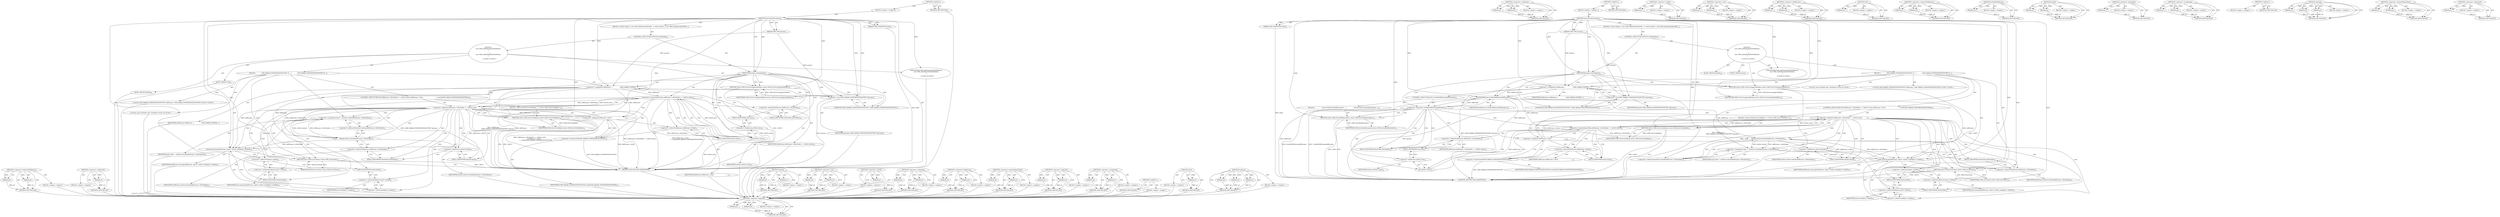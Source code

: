 digraph "&lt;operator&gt;.addressOf" {
vulnerable_116 [label=<(METHOD,&lt;operator&gt;.indirectFieldAccess)>];
vulnerable_117 [label=<(PARAM,p1)>];
vulnerable_118 [label=<(PARAM,p2)>];
vulnerable_119 [label=<(BLOCK,&lt;empty&gt;,&lt;empty&gt;)>];
vulnerable_120 [label=<(METHOD_RETURN,ANY)>];
vulnerable_139 [label=<(METHOD,&lt;operator&gt;.addressOf)>];
vulnerable_140 [label=<(PARAM,p1)>];
vulnerable_141 [label=<(BLOCK,&lt;empty&gt;,&lt;empty&gt;)>];
vulnerable_142 [label=<(METHOD_RETURN,ANY)>];
vulnerable_6 [label=<(METHOD,&lt;global&gt;)<SUB>1</SUB>>];
vulnerable_7 [label=<(BLOCK,&lt;empty&gt;,&lt;empty&gt;)<SUB>1</SUB>>];
vulnerable_8 [label=<(METHOD,internalGetParameter)<SUB>1</SUB>>];
vulnerable_9 [label=<(PARAM,OMX_INDEXTYPE index)<SUB>2</SUB>>];
vulnerable_10 [label=<(PARAM,OMX_PTR params)<SUB>2</SUB>>];
vulnerable_11 [label=<(BLOCK,{
 switch (index) {
 case OMX_IndexParamPortDef...,{
 switch (index) {
 case OMX_IndexParamPortDef...)<SUB>2</SUB>>];
vulnerable_12 [label=<(CONTROL_STRUCTURE,SWITCH,switch(index))<SUB>3</SUB>>];
vulnerable_13 [label=<(IDENTIFIER,index,switch(index))<SUB>3</SUB>>];
vulnerable_14 [label="<(BLOCK,{
 case OMX_IndexParamPortDefinition:
 {

     ...,{
 case OMX_IndexParamPortDefinition:
 {

     ...)<SUB>3</SUB>>"];
vulnerable_15 [label=<(JUMP_TARGET,case)<SUB>4</SUB>>];
vulnerable_16 [label="<(IDENTIFIER,OMX_IndexParamPortDefinition,{
 case OMX_IndexParamPortDefinition:
 {

     ...)<SUB>4</SUB>>"];
vulnerable_17 [label=<(BLOCK,{

             OMX_PARAM_PORTDEFINITIONTYPE *d...,{

             OMX_PARAM_PORTDEFINITIONTYPE *d...)<SUB>5</SUB>>];
vulnerable_18 [label="<(LOCAL,OMX_PARAM_PORTDEFINITIONTYPE* defParams: OMX_PARAM_PORTDEFINITIONTYPE*)<SUB>7</SUB>>"];
vulnerable_19 [label=<(&lt;operator&gt;.assignment,*defParams =
                 (OMX_PARAM_PORTDE...)<SUB>7</SUB>>];
vulnerable_20 [label=<(IDENTIFIER,defParams,*defParams =
                 (OMX_PARAM_PORTDE...)<SUB>7</SUB>>];
vulnerable_21 [label=<(&lt;operator&gt;.cast,(OMX_PARAM_PORTDEFINITIONTYPE *)params)<SUB>8</SUB>>];
vulnerable_22 [label=<(UNKNOWN,OMX_PARAM_PORTDEFINITIONTYPE *,OMX_PARAM_PORTDEFINITIONTYPE *)<SUB>8</SUB>>];
vulnerable_23 [label=<(IDENTIFIER,params,(OMX_PARAM_PORTDEFINITIONTYPE *)params)<SUB>8</SUB>>];
vulnerable_24 [label=<(CONTROL_STRUCTURE,IF,if (defParams-&gt;nPortIndex &gt;= mPorts.size()
| defParams-&gt;nSize
                             != sizeof(OMX_PARAM_PORTDEFINITIONTYPE)))<SUB>10</SUB>>];
vulnerable_25 [label=<(&lt;operator&gt;.logicalOr,defParams-&gt;nPortIndex &gt;= mPorts.size()
        ...)<SUB>10</SUB>>];
vulnerable_26 [label=<(&lt;operator&gt;.greaterEqualsThan,defParams-&gt;nPortIndex &gt;= mPorts.size())<SUB>10</SUB>>];
vulnerable_27 [label=<(&lt;operator&gt;.indirectFieldAccess,defParams-&gt;nPortIndex)<SUB>10</SUB>>];
vulnerable_28 [label=<(IDENTIFIER,defParams,defParams-&gt;nPortIndex &gt;= mPorts.size())<SUB>10</SUB>>];
vulnerable_29 [label=<(FIELD_IDENTIFIER,nPortIndex,nPortIndex)<SUB>10</SUB>>];
vulnerable_30 [label=<(size,mPorts.size())<SUB>10</SUB>>];
vulnerable_31 [label=<(&lt;operator&gt;.fieldAccess,mPorts.size)<SUB>10</SUB>>];
vulnerable_32 [label=<(IDENTIFIER,mPorts,mPorts.size())<SUB>10</SUB>>];
vulnerable_33 [label=<(FIELD_IDENTIFIER,size,size)<SUB>10</SUB>>];
vulnerable_34 [label=<(&lt;operator&gt;.notEquals,defParams-&gt;nSize
                             !...)<SUB>11</SUB>>];
vulnerable_35 [label=<(&lt;operator&gt;.indirectFieldAccess,defParams-&gt;nSize)<SUB>11</SUB>>];
vulnerable_36 [label=<(IDENTIFIER,defParams,defParams-&gt;nSize
                             !...)<SUB>11</SUB>>];
vulnerable_37 [label=<(FIELD_IDENTIFIER,nSize,nSize)<SUB>11</SUB>>];
vulnerable_38 [label=<(&lt;operator&gt;.sizeOf,sizeof(OMX_PARAM_PORTDEFINITIONTYPE))<SUB>12</SUB>>];
vulnerable_39 [label=<(IDENTIFIER,OMX_PARAM_PORTDEFINITIONTYPE,sizeof(OMX_PARAM_PORTDEFINITIONTYPE))<SUB>12</SUB>>];
vulnerable_40 [label=<(BLOCK,{
 return OMX_ErrorUndefined;
 },{
 return OMX_ErrorUndefined;
 })<SUB>12</SUB>>];
vulnerable_41 [label=<(RETURN,return OMX_ErrorUndefined;,return OMX_ErrorUndefined;)<SUB>13</SUB>>];
vulnerable_42 [label=<(IDENTIFIER,OMX_ErrorUndefined,return OMX_ErrorUndefined;)<SUB>13</SUB>>];
vulnerable_43 [label="<(LOCAL,const PortInfo* port: PortInfo*)<SUB>16</SUB>>"];
vulnerable_44 [label=<(&lt;operator&gt;.assignment,*port =
 &amp;mPorts.itemAt(defParams-&gt;nPortIndex))<SUB>16</SUB>>];
vulnerable_45 [label=<(IDENTIFIER,port,*port =
 &amp;mPorts.itemAt(defParams-&gt;nPortIndex))<SUB>16</SUB>>];
vulnerable_46 [label=<(&lt;operator&gt;.addressOf,&amp;mPorts.itemAt(defParams-&gt;nPortIndex))<SUB>17</SUB>>];
vulnerable_47 [label=<(itemAt,mPorts.itemAt(defParams-&gt;nPortIndex))<SUB>17</SUB>>];
vulnerable_48 [label=<(&lt;operator&gt;.fieldAccess,mPorts.itemAt)<SUB>17</SUB>>];
vulnerable_49 [label=<(IDENTIFIER,mPorts,mPorts.itemAt(defParams-&gt;nPortIndex))<SUB>17</SUB>>];
vulnerable_50 [label=<(FIELD_IDENTIFIER,itemAt,itemAt)<SUB>17</SUB>>];
vulnerable_51 [label=<(&lt;operator&gt;.indirectFieldAccess,defParams-&gt;nPortIndex)<SUB>17</SUB>>];
vulnerable_52 [label=<(IDENTIFIER,defParams,mPorts.itemAt(defParams-&gt;nPortIndex))<SUB>17</SUB>>];
vulnerable_53 [label=<(FIELD_IDENTIFIER,nPortIndex,nPortIndex)<SUB>17</SUB>>];
vulnerable_54 [label=<(memcpy,memcpy(defParams, &amp;port-&gt;mDef, sizeof(port-&gt;mDef)))<SUB>19</SUB>>];
vulnerable_55 [label=<(IDENTIFIER,defParams,memcpy(defParams, &amp;port-&gt;mDef, sizeof(port-&gt;mDef)))<SUB>19</SUB>>];
vulnerable_56 [label=<(&lt;operator&gt;.addressOf,&amp;port-&gt;mDef)<SUB>19</SUB>>];
vulnerable_57 [label=<(&lt;operator&gt;.indirectFieldAccess,port-&gt;mDef)<SUB>19</SUB>>];
vulnerable_58 [label=<(IDENTIFIER,port,memcpy(defParams, &amp;port-&gt;mDef, sizeof(port-&gt;mDef)))<SUB>19</SUB>>];
vulnerable_59 [label=<(FIELD_IDENTIFIER,mDef,mDef)<SUB>19</SUB>>];
vulnerable_60 [label=<(&lt;operator&gt;.sizeOf,sizeof(port-&gt;mDef))<SUB>19</SUB>>];
vulnerable_61 [label=<(&lt;operator&gt;.indirectFieldAccess,port-&gt;mDef)<SUB>19</SUB>>];
vulnerable_62 [label=<(IDENTIFIER,port,sizeof(port-&gt;mDef))<SUB>19</SUB>>];
vulnerable_63 [label=<(FIELD_IDENTIFIER,mDef,mDef)<SUB>19</SUB>>];
vulnerable_64 [label=<(RETURN,return OMX_ErrorNone;,return OMX_ErrorNone;)<SUB>21</SUB>>];
vulnerable_65 [label=<(IDENTIFIER,OMX_ErrorNone,return OMX_ErrorNone;)<SUB>21</SUB>>];
vulnerable_66 [label=<(JUMP_TARGET,default)<SUB>24</SUB>>];
vulnerable_67 [label=<(RETURN,return OMX_ErrorUnsupportedIndex;,return OMX_ErrorUnsupportedIndex;)<SUB>25</SUB>>];
vulnerable_68 [label=<(IDENTIFIER,OMX_ErrorUnsupportedIndex,return OMX_ErrorUnsupportedIndex;)<SUB>25</SUB>>];
vulnerable_69 [label=<(METHOD_RETURN,OMX_ERRORTYPE)<SUB>1</SUB>>];
vulnerable_71 [label=<(METHOD_RETURN,ANY)<SUB>1</SUB>>];
vulnerable_143 [label=<(METHOD,itemAt)>];
vulnerable_144 [label=<(PARAM,p1)>];
vulnerable_145 [label=<(PARAM,p2)>];
vulnerable_146 [label=<(BLOCK,&lt;empty&gt;,&lt;empty&gt;)>];
vulnerable_147 [label=<(METHOD_RETURN,ANY)>];
vulnerable_101 [label=<(METHOD,&lt;operator&gt;.cast)>];
vulnerable_102 [label=<(PARAM,p1)>];
vulnerable_103 [label=<(PARAM,p2)>];
vulnerable_104 [label=<(BLOCK,&lt;empty&gt;,&lt;empty&gt;)>];
vulnerable_105 [label=<(METHOD_RETURN,ANY)>];
vulnerable_135 [label=<(METHOD,&lt;operator&gt;.sizeOf)>];
vulnerable_136 [label=<(PARAM,p1)>];
vulnerable_137 [label=<(BLOCK,&lt;empty&gt;,&lt;empty&gt;)>];
vulnerable_138 [label=<(METHOD_RETURN,ANY)>];
vulnerable_130 [label=<(METHOD,&lt;operator&gt;.notEquals)>];
vulnerable_131 [label=<(PARAM,p1)>];
vulnerable_132 [label=<(PARAM,p2)>];
vulnerable_133 [label=<(BLOCK,&lt;empty&gt;,&lt;empty&gt;)>];
vulnerable_134 [label=<(METHOD_RETURN,ANY)>];
vulnerable_125 [label=<(METHOD,&lt;operator&gt;.fieldAccess)>];
vulnerable_126 [label=<(PARAM,p1)>];
vulnerable_127 [label=<(PARAM,p2)>];
vulnerable_128 [label=<(BLOCK,&lt;empty&gt;,&lt;empty&gt;)>];
vulnerable_129 [label=<(METHOD_RETURN,ANY)>];
vulnerable_111 [label=<(METHOD,&lt;operator&gt;.greaterEqualsThan)>];
vulnerable_112 [label=<(PARAM,p1)>];
vulnerable_113 [label=<(PARAM,p2)>];
vulnerable_114 [label=<(BLOCK,&lt;empty&gt;,&lt;empty&gt;)>];
vulnerable_115 [label=<(METHOD_RETURN,ANY)>];
vulnerable_106 [label=<(METHOD,&lt;operator&gt;.logicalOr)>];
vulnerable_107 [label=<(PARAM,p1)>];
vulnerable_108 [label=<(PARAM,p2)>];
vulnerable_109 [label=<(BLOCK,&lt;empty&gt;,&lt;empty&gt;)>];
vulnerable_110 [label=<(METHOD_RETURN,ANY)>];
vulnerable_96 [label=<(METHOD,&lt;operator&gt;.assignment)>];
vulnerable_97 [label=<(PARAM,p1)>];
vulnerable_98 [label=<(PARAM,p2)>];
vulnerable_99 [label=<(BLOCK,&lt;empty&gt;,&lt;empty&gt;)>];
vulnerable_100 [label=<(METHOD_RETURN,ANY)>];
vulnerable_90 [label=<(METHOD,&lt;global&gt;)<SUB>1</SUB>>];
vulnerable_91 [label=<(BLOCK,&lt;empty&gt;,&lt;empty&gt;)>];
vulnerable_92 [label=<(METHOD_RETURN,ANY)>];
vulnerable_121 [label=<(METHOD,size)>];
vulnerable_122 [label=<(PARAM,p1)>];
vulnerable_123 [label=<(BLOCK,&lt;empty&gt;,&lt;empty&gt;)>];
vulnerable_124 [label=<(METHOD_RETURN,ANY)>];
vulnerable_148 [label=<(METHOD,memcpy)>];
vulnerable_149 [label=<(PARAM,p1)>];
vulnerable_150 [label=<(PARAM,p2)>];
vulnerable_151 [label=<(PARAM,p3)>];
vulnerable_152 [label=<(BLOCK,&lt;empty&gt;,&lt;empty&gt;)>];
vulnerable_153 [label=<(METHOD_RETURN,ANY)>];
fixed_121 [label=<(METHOD,&lt;operator&gt;.logicalOr)>];
fixed_122 [label=<(PARAM,p1)>];
fixed_123 [label=<(PARAM,p2)>];
fixed_124 [label=<(BLOCK,&lt;empty&gt;,&lt;empty&gt;)>];
fixed_125 [label=<(METHOD_RETURN,ANY)>];
fixed_145 [label=<(METHOD,&lt;operator&gt;.notEquals)>];
fixed_146 [label=<(PARAM,p1)>];
fixed_147 [label=<(PARAM,p2)>];
fixed_148 [label=<(BLOCK,&lt;empty&gt;,&lt;empty&gt;)>];
fixed_149 [label=<(METHOD_RETURN,ANY)>];
fixed_6 [label=<(METHOD,&lt;global&gt;)<SUB>1</SUB>>];
fixed_7 [label=<(BLOCK,&lt;empty&gt;,&lt;empty&gt;)<SUB>1</SUB>>];
fixed_8 [label=<(METHOD,internalGetParameter)<SUB>1</SUB>>];
fixed_9 [label=<(PARAM,OMX_INDEXTYPE index)<SUB>2</SUB>>];
fixed_10 [label=<(PARAM,OMX_PTR params)<SUB>2</SUB>>];
fixed_11 [label=<(BLOCK,{
 switch (index) {
 case OMX_IndexParamPortDef...,{
 switch (index) {
 case OMX_IndexParamPortDef...)<SUB>2</SUB>>];
fixed_12 [label=<(CONTROL_STRUCTURE,SWITCH,switch(index))<SUB>3</SUB>>];
fixed_13 [label=<(IDENTIFIER,index,switch(index))<SUB>3</SUB>>];
fixed_14 [label="<(BLOCK,{
 case OMX_IndexParamPortDefinition:
 {

     ...,{
 case OMX_IndexParamPortDefinition:
 {

     ...)<SUB>3</SUB>>"];
fixed_15 [label=<(JUMP_TARGET,case)<SUB>4</SUB>>];
fixed_16 [label="<(IDENTIFIER,OMX_IndexParamPortDefinition,{
 case OMX_IndexParamPortDefinition:
 {

     ...)<SUB>4</SUB>>"];
fixed_17 [label=<(BLOCK,{

             OMX_PARAM_PORTDEFINITIONTYPE *d...,{

             OMX_PARAM_PORTDEFINITIONTYPE *d...)<SUB>5</SUB>>];
fixed_18 [label="<(LOCAL,OMX_PARAM_PORTDEFINITIONTYPE* defParams: OMX_PARAM_PORTDEFINITIONTYPE*)<SUB>7</SUB>>"];
fixed_19 [label=<(&lt;operator&gt;.assignment,*defParams =
                 (OMX_PARAM_PORTDE...)<SUB>7</SUB>>];
fixed_20 [label=<(IDENTIFIER,defParams,*defParams =
                 (OMX_PARAM_PORTDE...)<SUB>7</SUB>>];
fixed_21 [label=<(&lt;operator&gt;.cast,(OMX_PARAM_PORTDEFINITIONTYPE *)params)<SUB>8</SUB>>];
fixed_22 [label=<(UNKNOWN,OMX_PARAM_PORTDEFINITIONTYPE *,OMX_PARAM_PORTDEFINITIONTYPE *)<SUB>8</SUB>>];
fixed_23 [label=<(IDENTIFIER,params,(OMX_PARAM_PORTDEFINITIONTYPE *)params)<SUB>8</SUB>>];
fixed_24 [label=<(CONTROL_STRUCTURE,IF,if (!isValidOMXParam(defParams)))<SUB>10</SUB>>];
fixed_25 [label=<(&lt;operator&gt;.logicalNot,!isValidOMXParam(defParams))<SUB>10</SUB>>];
fixed_26 [label=<(isValidOMXParam,isValidOMXParam(defParams))<SUB>10</SUB>>];
fixed_27 [label=<(IDENTIFIER,defParams,isValidOMXParam(defParams))<SUB>10</SUB>>];
fixed_28 [label=<(BLOCK,{
                return OMX_ErrorBadParameter;...,{
                return OMX_ErrorBadParameter;...)<SUB>10</SUB>>];
fixed_29 [label=<(RETURN,return OMX_ErrorBadParameter;,return OMX_ErrorBadParameter;)<SUB>11</SUB>>];
fixed_30 [label=<(IDENTIFIER,OMX_ErrorBadParameter,return OMX_ErrorBadParameter;)<SUB>11</SUB>>];
fixed_31 [label=<(CONTROL_STRUCTURE,IF,if (defParams-&gt;nPortIndex &gt;= mPorts.size()
| defParams-&gt;nSize
                             != sizeof(OMX_PARAM_PORTDEFINITIONTYPE)))<SUB>14</SUB>>];
fixed_32 [label=<(&lt;operator&gt;.logicalOr,defParams-&gt;nPortIndex &gt;= mPorts.size()
        ...)<SUB>14</SUB>>];
fixed_33 [label=<(&lt;operator&gt;.greaterEqualsThan,defParams-&gt;nPortIndex &gt;= mPorts.size())<SUB>14</SUB>>];
fixed_34 [label=<(&lt;operator&gt;.indirectFieldAccess,defParams-&gt;nPortIndex)<SUB>14</SUB>>];
fixed_35 [label=<(IDENTIFIER,defParams,defParams-&gt;nPortIndex &gt;= mPorts.size())<SUB>14</SUB>>];
fixed_36 [label=<(FIELD_IDENTIFIER,nPortIndex,nPortIndex)<SUB>14</SUB>>];
fixed_37 [label=<(size,mPorts.size())<SUB>14</SUB>>];
fixed_38 [label=<(&lt;operator&gt;.fieldAccess,mPorts.size)<SUB>14</SUB>>];
fixed_39 [label=<(IDENTIFIER,mPorts,mPorts.size())<SUB>14</SUB>>];
fixed_40 [label=<(FIELD_IDENTIFIER,size,size)<SUB>14</SUB>>];
fixed_41 [label=<(&lt;operator&gt;.notEquals,defParams-&gt;nSize
                             !...)<SUB>15</SUB>>];
fixed_42 [label=<(&lt;operator&gt;.indirectFieldAccess,defParams-&gt;nSize)<SUB>15</SUB>>];
fixed_43 [label=<(IDENTIFIER,defParams,defParams-&gt;nSize
                             !...)<SUB>15</SUB>>];
fixed_44 [label=<(FIELD_IDENTIFIER,nSize,nSize)<SUB>15</SUB>>];
fixed_45 [label=<(&lt;operator&gt;.sizeOf,sizeof(OMX_PARAM_PORTDEFINITIONTYPE))<SUB>16</SUB>>];
fixed_46 [label=<(IDENTIFIER,OMX_PARAM_PORTDEFINITIONTYPE,sizeof(OMX_PARAM_PORTDEFINITIONTYPE))<SUB>16</SUB>>];
fixed_47 [label=<(BLOCK,{
 return OMX_ErrorUndefined;
 },{
 return OMX_ErrorUndefined;
 })<SUB>16</SUB>>];
fixed_48 [label=<(RETURN,return OMX_ErrorUndefined;,return OMX_ErrorUndefined;)<SUB>17</SUB>>];
fixed_49 [label=<(IDENTIFIER,OMX_ErrorUndefined,return OMX_ErrorUndefined;)<SUB>17</SUB>>];
fixed_50 [label="<(LOCAL,const PortInfo* port: PortInfo*)<SUB>20</SUB>>"];
fixed_51 [label=<(&lt;operator&gt;.assignment,*port =
 &amp;mPorts.itemAt(defParams-&gt;nPortIndex))<SUB>20</SUB>>];
fixed_52 [label=<(IDENTIFIER,port,*port =
 &amp;mPorts.itemAt(defParams-&gt;nPortIndex))<SUB>20</SUB>>];
fixed_53 [label=<(&lt;operator&gt;.addressOf,&amp;mPorts.itemAt(defParams-&gt;nPortIndex))<SUB>21</SUB>>];
fixed_54 [label=<(itemAt,mPorts.itemAt(defParams-&gt;nPortIndex))<SUB>21</SUB>>];
fixed_55 [label=<(&lt;operator&gt;.fieldAccess,mPorts.itemAt)<SUB>21</SUB>>];
fixed_56 [label=<(IDENTIFIER,mPorts,mPorts.itemAt(defParams-&gt;nPortIndex))<SUB>21</SUB>>];
fixed_57 [label=<(FIELD_IDENTIFIER,itemAt,itemAt)<SUB>21</SUB>>];
fixed_58 [label=<(&lt;operator&gt;.indirectFieldAccess,defParams-&gt;nPortIndex)<SUB>21</SUB>>];
fixed_59 [label=<(IDENTIFIER,defParams,mPorts.itemAt(defParams-&gt;nPortIndex))<SUB>21</SUB>>];
fixed_60 [label=<(FIELD_IDENTIFIER,nPortIndex,nPortIndex)<SUB>21</SUB>>];
fixed_61 [label=<(memcpy,memcpy(defParams, &amp;port-&gt;mDef, sizeof(port-&gt;mDef)))<SUB>23</SUB>>];
fixed_62 [label=<(IDENTIFIER,defParams,memcpy(defParams, &amp;port-&gt;mDef, sizeof(port-&gt;mDef)))<SUB>23</SUB>>];
fixed_63 [label=<(&lt;operator&gt;.addressOf,&amp;port-&gt;mDef)<SUB>23</SUB>>];
fixed_64 [label=<(&lt;operator&gt;.indirectFieldAccess,port-&gt;mDef)<SUB>23</SUB>>];
fixed_65 [label=<(IDENTIFIER,port,memcpy(defParams, &amp;port-&gt;mDef, sizeof(port-&gt;mDef)))<SUB>23</SUB>>];
fixed_66 [label=<(FIELD_IDENTIFIER,mDef,mDef)<SUB>23</SUB>>];
fixed_67 [label=<(&lt;operator&gt;.sizeOf,sizeof(port-&gt;mDef))<SUB>23</SUB>>];
fixed_68 [label=<(&lt;operator&gt;.indirectFieldAccess,port-&gt;mDef)<SUB>23</SUB>>];
fixed_69 [label=<(IDENTIFIER,port,sizeof(port-&gt;mDef))<SUB>23</SUB>>];
fixed_70 [label=<(FIELD_IDENTIFIER,mDef,mDef)<SUB>23</SUB>>];
fixed_71 [label=<(RETURN,return OMX_ErrorNone;,return OMX_ErrorNone;)<SUB>25</SUB>>];
fixed_72 [label=<(IDENTIFIER,OMX_ErrorNone,return OMX_ErrorNone;)<SUB>25</SUB>>];
fixed_73 [label=<(JUMP_TARGET,default)<SUB>28</SUB>>];
fixed_74 [label=<(RETURN,return OMX_ErrorUnsupportedIndex;,return OMX_ErrorUnsupportedIndex;)<SUB>29</SUB>>];
fixed_75 [label=<(IDENTIFIER,OMX_ErrorUnsupportedIndex,return OMX_ErrorUnsupportedIndex;)<SUB>29</SUB>>];
fixed_76 [label=<(METHOD_RETURN,OMX_ERRORTYPE)<SUB>1</SUB>>];
fixed_78 [label=<(METHOD_RETURN,ANY)<SUB>1</SUB>>];
fixed_150 [label=<(METHOD,&lt;operator&gt;.sizeOf)>];
fixed_151 [label=<(PARAM,p1)>];
fixed_152 [label=<(BLOCK,&lt;empty&gt;,&lt;empty&gt;)>];
fixed_153 [label=<(METHOD_RETURN,ANY)>];
fixed_108 [label=<(METHOD,&lt;operator&gt;.cast)>];
fixed_109 [label=<(PARAM,p1)>];
fixed_110 [label=<(PARAM,p2)>];
fixed_111 [label=<(BLOCK,&lt;empty&gt;,&lt;empty&gt;)>];
fixed_112 [label=<(METHOD_RETURN,ANY)>];
fixed_140 [label=<(METHOD,&lt;operator&gt;.fieldAccess)>];
fixed_141 [label=<(PARAM,p1)>];
fixed_142 [label=<(PARAM,p2)>];
fixed_143 [label=<(BLOCK,&lt;empty&gt;,&lt;empty&gt;)>];
fixed_144 [label=<(METHOD_RETURN,ANY)>];
fixed_136 [label=<(METHOD,size)>];
fixed_137 [label=<(PARAM,p1)>];
fixed_138 [label=<(BLOCK,&lt;empty&gt;,&lt;empty&gt;)>];
fixed_139 [label=<(METHOD_RETURN,ANY)>];
fixed_131 [label=<(METHOD,&lt;operator&gt;.indirectFieldAccess)>];
fixed_132 [label=<(PARAM,p1)>];
fixed_133 [label=<(PARAM,p2)>];
fixed_134 [label=<(BLOCK,&lt;empty&gt;,&lt;empty&gt;)>];
fixed_135 [label=<(METHOD_RETURN,ANY)>];
fixed_117 [label=<(METHOD,isValidOMXParam)>];
fixed_118 [label=<(PARAM,p1)>];
fixed_119 [label=<(BLOCK,&lt;empty&gt;,&lt;empty&gt;)>];
fixed_120 [label=<(METHOD_RETURN,ANY)>];
fixed_158 [label=<(METHOD,itemAt)>];
fixed_159 [label=<(PARAM,p1)>];
fixed_160 [label=<(PARAM,p2)>];
fixed_161 [label=<(BLOCK,&lt;empty&gt;,&lt;empty&gt;)>];
fixed_162 [label=<(METHOD_RETURN,ANY)>];
fixed_113 [label=<(METHOD,&lt;operator&gt;.logicalNot)>];
fixed_114 [label=<(PARAM,p1)>];
fixed_115 [label=<(BLOCK,&lt;empty&gt;,&lt;empty&gt;)>];
fixed_116 [label=<(METHOD_RETURN,ANY)>];
fixed_103 [label=<(METHOD,&lt;operator&gt;.assignment)>];
fixed_104 [label=<(PARAM,p1)>];
fixed_105 [label=<(PARAM,p2)>];
fixed_106 [label=<(BLOCK,&lt;empty&gt;,&lt;empty&gt;)>];
fixed_107 [label=<(METHOD_RETURN,ANY)>];
fixed_97 [label=<(METHOD,&lt;global&gt;)<SUB>1</SUB>>];
fixed_98 [label=<(BLOCK,&lt;empty&gt;,&lt;empty&gt;)>];
fixed_99 [label=<(METHOD_RETURN,ANY)>];
fixed_163 [label=<(METHOD,memcpy)>];
fixed_164 [label=<(PARAM,p1)>];
fixed_165 [label=<(PARAM,p2)>];
fixed_166 [label=<(PARAM,p3)>];
fixed_167 [label=<(BLOCK,&lt;empty&gt;,&lt;empty&gt;)>];
fixed_168 [label=<(METHOD_RETURN,ANY)>];
fixed_126 [label=<(METHOD,&lt;operator&gt;.greaterEqualsThan)>];
fixed_127 [label=<(PARAM,p1)>];
fixed_128 [label=<(PARAM,p2)>];
fixed_129 [label=<(BLOCK,&lt;empty&gt;,&lt;empty&gt;)>];
fixed_130 [label=<(METHOD_RETURN,ANY)>];
fixed_154 [label=<(METHOD,&lt;operator&gt;.addressOf)>];
fixed_155 [label=<(PARAM,p1)>];
fixed_156 [label=<(BLOCK,&lt;empty&gt;,&lt;empty&gt;)>];
fixed_157 [label=<(METHOD_RETURN,ANY)>];
vulnerable_116 -> vulnerable_117  [key=0, label="AST: "];
vulnerable_116 -> vulnerable_117  [key=1, label="DDG: "];
vulnerable_116 -> vulnerable_119  [key=0, label="AST: "];
vulnerable_116 -> vulnerable_118  [key=0, label="AST: "];
vulnerable_116 -> vulnerable_118  [key=1, label="DDG: "];
vulnerable_116 -> vulnerable_120  [key=0, label="AST: "];
vulnerable_116 -> vulnerable_120  [key=1, label="CFG: "];
vulnerable_117 -> vulnerable_120  [key=0, label="DDG: p1"];
vulnerable_118 -> vulnerable_120  [key=0, label="DDG: p2"];
vulnerable_119 -> fixed_121  [key=0];
vulnerable_120 -> fixed_121  [key=0];
vulnerable_139 -> vulnerable_140  [key=0, label="AST: "];
vulnerable_139 -> vulnerable_140  [key=1, label="DDG: "];
vulnerable_139 -> vulnerable_141  [key=0, label="AST: "];
vulnerable_139 -> vulnerable_142  [key=0, label="AST: "];
vulnerable_139 -> vulnerable_142  [key=1, label="CFG: "];
vulnerable_140 -> vulnerable_142  [key=0, label="DDG: p1"];
vulnerable_141 -> fixed_121  [key=0];
vulnerable_142 -> fixed_121  [key=0];
vulnerable_6 -> vulnerable_7  [key=0, label="AST: "];
vulnerable_6 -> vulnerable_71  [key=0, label="AST: "];
vulnerable_6 -> vulnerable_71  [key=1, label="CFG: "];
vulnerable_7 -> vulnerable_8  [key=0, label="AST: "];
vulnerable_8 -> vulnerable_9  [key=0, label="AST: "];
vulnerable_8 -> vulnerable_9  [key=1, label="DDG: "];
vulnerable_8 -> vulnerable_10  [key=0, label="AST: "];
vulnerable_8 -> vulnerable_10  [key=1, label="DDG: "];
vulnerable_8 -> vulnerable_11  [key=0, label="AST: "];
vulnerable_8 -> vulnerable_69  [key=0, label="AST: "];
vulnerable_8 -> vulnerable_13  [key=0, label="CFG: "];
vulnerable_8 -> vulnerable_13  [key=1, label="DDG: "];
vulnerable_8 -> vulnerable_16  [key=0, label="DDG: "];
vulnerable_8 -> vulnerable_67  [key=0, label="DDG: "];
vulnerable_8 -> vulnerable_19  [key=0, label="DDG: "];
vulnerable_8 -> vulnerable_64  [key=0, label="DDG: "];
vulnerable_8 -> vulnerable_68  [key=0, label="DDG: "];
vulnerable_8 -> vulnerable_54  [key=0, label="DDG: "];
vulnerable_8 -> vulnerable_65  [key=0, label="DDG: "];
vulnerable_8 -> vulnerable_21  [key=0, label="DDG: "];
vulnerable_8 -> vulnerable_41  [key=0, label="DDG: "];
vulnerable_8 -> vulnerable_42  [key=0, label="DDG: "];
vulnerable_9 -> vulnerable_69  [key=0, label="DDG: index"];
vulnerable_10 -> vulnerable_19  [key=0, label="DDG: params"];
vulnerable_10 -> vulnerable_21  [key=0, label="DDG: params"];
vulnerable_11 -> vulnerable_12  [key=0, label="AST: "];
vulnerable_12 -> vulnerable_13  [key=0, label="AST: "];
vulnerable_12 -> vulnerable_14  [key=0, label="AST: "];
vulnerable_13 -> vulnerable_22  [key=0, label="CFG: "];
vulnerable_13 -> vulnerable_22  [key=1, label="CDG: "];
vulnerable_13 -> vulnerable_67  [key=0, label="CFG: "];
vulnerable_13 -> vulnerable_67  [key=1, label="CDG: "];
vulnerable_13 -> vulnerable_30  [key=0, label="CDG: "];
vulnerable_13 -> vulnerable_21  [key=0, label="CDG: "];
vulnerable_13 -> vulnerable_26  [key=0, label="CDG: "];
vulnerable_13 -> vulnerable_19  [key=0, label="CDG: "];
vulnerable_13 -> vulnerable_25  [key=0, label="CDG: "];
vulnerable_13 -> vulnerable_27  [key=0, label="CDG: "];
vulnerable_13 -> vulnerable_29  [key=0, label="CDG: "];
vulnerable_13 -> vulnerable_33  [key=0, label="CDG: "];
vulnerable_13 -> vulnerable_31  [key=0, label="CDG: "];
vulnerable_14 -> vulnerable_15  [key=0, label="AST: "];
vulnerable_14 -> vulnerable_16  [key=0, label="AST: "];
vulnerable_14 -> vulnerable_17  [key=0, label="AST: "];
vulnerable_14 -> vulnerable_66  [key=0, label="AST: "];
vulnerable_14 -> vulnerable_67  [key=0, label="AST: "];
vulnerable_15 -> fixed_121  [key=0];
vulnerable_16 -> fixed_121  [key=0];
vulnerable_17 -> vulnerable_18  [key=0, label="AST: "];
vulnerable_17 -> vulnerable_19  [key=0, label="AST: "];
vulnerable_17 -> vulnerable_24  [key=0, label="AST: "];
vulnerable_17 -> vulnerable_43  [key=0, label="AST: "];
vulnerable_17 -> vulnerable_44  [key=0, label="AST: "];
vulnerable_17 -> vulnerable_54  [key=0, label="AST: "];
vulnerable_17 -> vulnerable_64  [key=0, label="AST: "];
vulnerable_18 -> fixed_121  [key=0];
vulnerable_19 -> vulnerable_20  [key=0, label="AST: "];
vulnerable_19 -> vulnerable_21  [key=0, label="AST: "];
vulnerable_19 -> vulnerable_29  [key=0, label="CFG: "];
vulnerable_19 -> vulnerable_69  [key=0, label="DDG: defParams"];
vulnerable_19 -> vulnerable_69  [key=1, label="DDG: (OMX_PARAM_PORTDEFINITIONTYPE *)params"];
vulnerable_19 -> vulnerable_69  [key=2, label="DDG: *defParams =
                 (OMX_PARAM_PORTDEFINITIONTYPE *)params"];
vulnerable_19 -> vulnerable_54  [key=0, label="DDG: defParams"];
vulnerable_19 -> vulnerable_26  [key=0, label="DDG: defParams"];
vulnerable_19 -> vulnerable_34  [key=0, label="DDG: defParams"];
vulnerable_19 -> vulnerable_47  [key=0, label="DDG: defParams"];
vulnerable_20 -> fixed_121  [key=0];
vulnerable_21 -> vulnerable_22  [key=0, label="AST: "];
vulnerable_21 -> vulnerable_23  [key=0, label="AST: "];
vulnerable_21 -> vulnerable_19  [key=0, label="CFG: "];
vulnerable_21 -> vulnerable_69  [key=0, label="DDG: params"];
vulnerable_22 -> vulnerable_21  [key=0, label="CFG: "];
vulnerable_23 -> fixed_121  [key=0];
vulnerable_24 -> vulnerable_25  [key=0, label="AST: "];
vulnerable_24 -> vulnerable_40  [key=0, label="AST: "];
vulnerable_25 -> vulnerable_26  [key=0, label="AST: "];
vulnerable_25 -> vulnerable_34  [key=0, label="AST: "];
vulnerable_25 -> vulnerable_41  [key=0, label="CFG: "];
vulnerable_25 -> vulnerable_41  [key=1, label="CDG: "];
vulnerable_25 -> vulnerable_50  [key=0, label="CFG: "];
vulnerable_25 -> vulnerable_50  [key=1, label="CDG: "];
vulnerable_25 -> vulnerable_69  [key=0, label="DDG: defParams-&gt;nPortIndex &gt;= mPorts.size()"];
vulnerable_25 -> vulnerable_69  [key=1, label="DDG: defParams-&gt;nSize
                             != sizeof(OMX_PARAM_PORTDEFINITIONTYPE)"];
vulnerable_25 -> vulnerable_69  [key=2, label="DDG: defParams-&gt;nPortIndex &gt;= mPorts.size()
                     || defParams-&gt;nSize
                             != sizeof(OMX_PARAM_PORTDEFINITIONTYPE)"];
vulnerable_25 -> vulnerable_47  [key=0, label="CDG: "];
vulnerable_25 -> vulnerable_48  [key=0, label="CDG: "];
vulnerable_25 -> vulnerable_60  [key=0, label="CDG: "];
vulnerable_25 -> vulnerable_64  [key=0, label="CDG: "];
vulnerable_25 -> vulnerable_51  [key=0, label="CDG: "];
vulnerable_25 -> vulnerable_57  [key=0, label="CDG: "];
vulnerable_25 -> vulnerable_46  [key=0, label="CDG: "];
vulnerable_25 -> vulnerable_56  [key=0, label="CDG: "];
vulnerable_25 -> vulnerable_59  [key=0, label="CDG: "];
vulnerable_25 -> vulnerable_44  [key=0, label="CDG: "];
vulnerable_25 -> vulnerable_54  [key=0, label="CDG: "];
vulnerable_25 -> vulnerable_61  [key=0, label="CDG: "];
vulnerable_25 -> vulnerable_53  [key=0, label="CDG: "];
vulnerable_25 -> vulnerable_63  [key=0, label="CDG: "];
vulnerable_26 -> vulnerable_27  [key=0, label="AST: "];
vulnerable_26 -> vulnerable_30  [key=0, label="AST: "];
vulnerable_26 -> vulnerable_25  [key=0, label="CFG: "];
vulnerable_26 -> vulnerable_25  [key=1, label="DDG: defParams-&gt;nPortIndex"];
vulnerable_26 -> vulnerable_25  [key=2, label="DDG: mPorts.size()"];
vulnerable_26 -> vulnerable_37  [key=0, label="CFG: "];
vulnerable_26 -> vulnerable_37  [key=1, label="CDG: "];
vulnerable_26 -> vulnerable_69  [key=0, label="DDG: defParams-&gt;nPortIndex"];
vulnerable_26 -> vulnerable_69  [key=1, label="DDG: mPorts.size()"];
vulnerable_26 -> vulnerable_47  [key=0, label="DDG: defParams-&gt;nPortIndex"];
vulnerable_26 -> vulnerable_34  [key=0, label="CDG: "];
vulnerable_26 -> vulnerable_38  [key=0, label="CDG: "];
vulnerable_26 -> vulnerable_35  [key=0, label="CDG: "];
vulnerable_27 -> vulnerable_28  [key=0, label="AST: "];
vulnerable_27 -> vulnerable_29  [key=0, label="AST: "];
vulnerable_27 -> vulnerable_33  [key=0, label="CFG: "];
vulnerable_28 -> fixed_121  [key=0];
vulnerable_29 -> vulnerable_27  [key=0, label="CFG: "];
vulnerable_30 -> vulnerable_31  [key=0, label="AST: "];
vulnerable_30 -> vulnerable_26  [key=0, label="CFG: "];
vulnerable_30 -> vulnerable_26  [key=1, label="DDG: mPorts.size"];
vulnerable_30 -> vulnerable_69  [key=0, label="DDG: mPorts.size"];
vulnerable_31 -> vulnerable_32  [key=0, label="AST: "];
vulnerable_31 -> vulnerable_33  [key=0, label="AST: "];
vulnerable_31 -> vulnerable_30  [key=0, label="CFG: "];
vulnerable_32 -> fixed_121  [key=0];
vulnerable_33 -> vulnerable_31  [key=0, label="CFG: "];
vulnerable_34 -> vulnerable_35  [key=0, label="AST: "];
vulnerable_34 -> vulnerable_38  [key=0, label="AST: "];
vulnerable_34 -> vulnerable_25  [key=0, label="CFG: "];
vulnerable_34 -> vulnerable_25  [key=1, label="DDG: defParams-&gt;nSize"];
vulnerable_34 -> vulnerable_69  [key=0, label="DDG: defParams-&gt;nSize"];
vulnerable_34 -> vulnerable_54  [key=0, label="DDG: defParams-&gt;nSize"];
vulnerable_35 -> vulnerable_36  [key=0, label="AST: "];
vulnerable_35 -> vulnerable_37  [key=0, label="AST: "];
vulnerable_35 -> vulnerable_38  [key=0, label="CFG: "];
vulnerable_36 -> fixed_121  [key=0];
vulnerable_37 -> vulnerable_35  [key=0, label="CFG: "];
vulnerable_38 -> vulnerable_39  [key=0, label="AST: "];
vulnerable_38 -> vulnerable_34  [key=0, label="CFG: "];
vulnerable_38 -> vulnerable_69  [key=0, label="DDG: OMX_PARAM_PORTDEFINITIONTYPE"];
vulnerable_39 -> fixed_121  [key=0];
vulnerable_40 -> vulnerable_41  [key=0, label="AST: "];
vulnerable_41 -> vulnerable_42  [key=0, label="AST: "];
vulnerable_41 -> vulnerable_69  [key=0, label="CFG: "];
vulnerable_41 -> vulnerable_69  [key=1, label="DDG: &lt;RET&gt;"];
vulnerable_42 -> vulnerable_41  [key=0, label="DDG: OMX_ErrorUndefined"];
vulnerable_43 -> fixed_121  [key=0];
vulnerable_44 -> vulnerable_45  [key=0, label="AST: "];
vulnerable_44 -> vulnerable_46  [key=0, label="AST: "];
vulnerable_44 -> vulnerable_59  [key=0, label="CFG: "];
vulnerable_44 -> vulnerable_54  [key=0, label="DDG: port"];
vulnerable_45 -> fixed_121  [key=0];
vulnerable_46 -> vulnerable_47  [key=0, label="AST: "];
vulnerable_46 -> vulnerable_44  [key=0, label="CFG: "];
vulnerable_47 -> vulnerable_48  [key=0, label="AST: "];
vulnerable_47 -> vulnerable_51  [key=0, label="AST: "];
vulnerable_47 -> vulnerable_46  [key=0, label="CFG: "];
vulnerable_47 -> vulnerable_44  [key=0, label="DDG: mPorts.itemAt"];
vulnerable_47 -> vulnerable_44  [key=1, label="DDG: defParams-&gt;nPortIndex"];
vulnerable_47 -> vulnerable_54  [key=0, label="DDG: defParams-&gt;nPortIndex"];
vulnerable_48 -> vulnerable_49  [key=0, label="AST: "];
vulnerable_48 -> vulnerable_50  [key=0, label="AST: "];
vulnerable_48 -> vulnerable_53  [key=0, label="CFG: "];
vulnerable_49 -> fixed_121  [key=0];
vulnerable_50 -> vulnerable_48  [key=0, label="CFG: "];
vulnerable_51 -> vulnerable_52  [key=0, label="AST: "];
vulnerable_51 -> vulnerable_53  [key=0, label="AST: "];
vulnerable_51 -> vulnerable_47  [key=0, label="CFG: "];
vulnerable_52 -> fixed_121  [key=0];
vulnerable_53 -> vulnerable_51  [key=0, label="CFG: "];
vulnerable_54 -> vulnerable_55  [key=0, label="AST: "];
vulnerable_54 -> vulnerable_56  [key=0, label="AST: "];
vulnerable_54 -> vulnerable_60  [key=0, label="AST: "];
vulnerable_54 -> vulnerable_64  [key=0, label="CFG: "];
vulnerable_55 -> fixed_121  [key=0];
vulnerable_56 -> vulnerable_57  [key=0, label="AST: "];
vulnerable_56 -> vulnerable_63  [key=0, label="CFG: "];
vulnerable_57 -> vulnerable_58  [key=0, label="AST: "];
vulnerable_57 -> vulnerable_59  [key=0, label="AST: "];
vulnerable_57 -> vulnerable_56  [key=0, label="CFG: "];
vulnerable_58 -> fixed_121  [key=0];
vulnerable_59 -> vulnerable_57  [key=0, label="CFG: "];
vulnerable_60 -> vulnerable_61  [key=0, label="AST: "];
vulnerable_60 -> vulnerable_54  [key=0, label="CFG: "];
vulnerable_61 -> vulnerable_62  [key=0, label="AST: "];
vulnerable_61 -> vulnerable_63  [key=0, label="AST: "];
vulnerable_61 -> vulnerable_60  [key=0, label="CFG: "];
vulnerable_62 -> fixed_121  [key=0];
vulnerable_63 -> vulnerable_61  [key=0, label="CFG: "];
vulnerable_64 -> vulnerable_65  [key=0, label="AST: "];
vulnerable_64 -> vulnerable_69  [key=0, label="CFG: "];
vulnerable_64 -> vulnerable_69  [key=1, label="DDG: &lt;RET&gt;"];
vulnerable_65 -> vulnerable_64  [key=0, label="DDG: OMX_ErrorNone"];
vulnerable_66 -> fixed_121  [key=0];
vulnerable_67 -> vulnerable_68  [key=0, label="AST: "];
vulnerable_67 -> vulnerable_69  [key=0, label="CFG: "];
vulnerable_67 -> vulnerable_69  [key=1, label="DDG: &lt;RET&gt;"];
vulnerable_68 -> vulnerable_67  [key=0, label="DDG: OMX_ErrorUnsupportedIndex"];
vulnerable_69 -> fixed_121  [key=0];
vulnerable_71 -> fixed_121  [key=0];
vulnerable_143 -> vulnerable_144  [key=0, label="AST: "];
vulnerable_143 -> vulnerable_144  [key=1, label="DDG: "];
vulnerable_143 -> vulnerable_146  [key=0, label="AST: "];
vulnerable_143 -> vulnerable_145  [key=0, label="AST: "];
vulnerable_143 -> vulnerable_145  [key=1, label="DDG: "];
vulnerable_143 -> vulnerable_147  [key=0, label="AST: "];
vulnerable_143 -> vulnerable_147  [key=1, label="CFG: "];
vulnerable_144 -> vulnerable_147  [key=0, label="DDG: p1"];
vulnerable_145 -> vulnerable_147  [key=0, label="DDG: p2"];
vulnerable_146 -> fixed_121  [key=0];
vulnerable_147 -> fixed_121  [key=0];
vulnerable_101 -> vulnerable_102  [key=0, label="AST: "];
vulnerable_101 -> vulnerable_102  [key=1, label="DDG: "];
vulnerable_101 -> vulnerable_104  [key=0, label="AST: "];
vulnerable_101 -> vulnerable_103  [key=0, label="AST: "];
vulnerable_101 -> vulnerable_103  [key=1, label="DDG: "];
vulnerable_101 -> vulnerable_105  [key=0, label="AST: "];
vulnerable_101 -> vulnerable_105  [key=1, label="CFG: "];
vulnerable_102 -> vulnerable_105  [key=0, label="DDG: p1"];
vulnerable_103 -> vulnerable_105  [key=0, label="DDG: p2"];
vulnerable_104 -> fixed_121  [key=0];
vulnerable_105 -> fixed_121  [key=0];
vulnerable_135 -> vulnerable_136  [key=0, label="AST: "];
vulnerable_135 -> vulnerable_136  [key=1, label="DDG: "];
vulnerable_135 -> vulnerable_137  [key=0, label="AST: "];
vulnerable_135 -> vulnerable_138  [key=0, label="AST: "];
vulnerable_135 -> vulnerable_138  [key=1, label="CFG: "];
vulnerable_136 -> vulnerable_138  [key=0, label="DDG: p1"];
vulnerable_137 -> fixed_121  [key=0];
vulnerable_138 -> fixed_121  [key=0];
vulnerable_130 -> vulnerable_131  [key=0, label="AST: "];
vulnerable_130 -> vulnerable_131  [key=1, label="DDG: "];
vulnerable_130 -> vulnerable_133  [key=0, label="AST: "];
vulnerable_130 -> vulnerable_132  [key=0, label="AST: "];
vulnerable_130 -> vulnerable_132  [key=1, label="DDG: "];
vulnerable_130 -> vulnerable_134  [key=0, label="AST: "];
vulnerable_130 -> vulnerable_134  [key=1, label="CFG: "];
vulnerable_131 -> vulnerable_134  [key=0, label="DDG: p1"];
vulnerable_132 -> vulnerable_134  [key=0, label="DDG: p2"];
vulnerable_133 -> fixed_121  [key=0];
vulnerable_134 -> fixed_121  [key=0];
vulnerable_125 -> vulnerable_126  [key=0, label="AST: "];
vulnerable_125 -> vulnerable_126  [key=1, label="DDG: "];
vulnerable_125 -> vulnerable_128  [key=0, label="AST: "];
vulnerable_125 -> vulnerable_127  [key=0, label="AST: "];
vulnerable_125 -> vulnerable_127  [key=1, label="DDG: "];
vulnerable_125 -> vulnerable_129  [key=0, label="AST: "];
vulnerable_125 -> vulnerable_129  [key=1, label="CFG: "];
vulnerable_126 -> vulnerable_129  [key=0, label="DDG: p1"];
vulnerable_127 -> vulnerable_129  [key=0, label="DDG: p2"];
vulnerable_128 -> fixed_121  [key=0];
vulnerable_129 -> fixed_121  [key=0];
vulnerable_111 -> vulnerable_112  [key=0, label="AST: "];
vulnerable_111 -> vulnerable_112  [key=1, label="DDG: "];
vulnerable_111 -> vulnerable_114  [key=0, label="AST: "];
vulnerable_111 -> vulnerable_113  [key=0, label="AST: "];
vulnerable_111 -> vulnerable_113  [key=1, label="DDG: "];
vulnerable_111 -> vulnerable_115  [key=0, label="AST: "];
vulnerable_111 -> vulnerable_115  [key=1, label="CFG: "];
vulnerable_112 -> vulnerable_115  [key=0, label="DDG: p1"];
vulnerable_113 -> vulnerable_115  [key=0, label="DDG: p2"];
vulnerable_114 -> fixed_121  [key=0];
vulnerable_115 -> fixed_121  [key=0];
vulnerable_106 -> vulnerable_107  [key=0, label="AST: "];
vulnerable_106 -> vulnerable_107  [key=1, label="DDG: "];
vulnerable_106 -> vulnerable_109  [key=0, label="AST: "];
vulnerable_106 -> vulnerable_108  [key=0, label="AST: "];
vulnerable_106 -> vulnerable_108  [key=1, label="DDG: "];
vulnerable_106 -> vulnerable_110  [key=0, label="AST: "];
vulnerable_106 -> vulnerable_110  [key=1, label="CFG: "];
vulnerable_107 -> vulnerable_110  [key=0, label="DDG: p1"];
vulnerable_108 -> vulnerable_110  [key=0, label="DDG: p2"];
vulnerable_109 -> fixed_121  [key=0];
vulnerable_110 -> fixed_121  [key=0];
vulnerable_96 -> vulnerable_97  [key=0, label="AST: "];
vulnerable_96 -> vulnerable_97  [key=1, label="DDG: "];
vulnerable_96 -> vulnerable_99  [key=0, label="AST: "];
vulnerable_96 -> vulnerable_98  [key=0, label="AST: "];
vulnerable_96 -> vulnerable_98  [key=1, label="DDG: "];
vulnerable_96 -> vulnerable_100  [key=0, label="AST: "];
vulnerable_96 -> vulnerable_100  [key=1, label="CFG: "];
vulnerable_97 -> vulnerable_100  [key=0, label="DDG: p1"];
vulnerable_98 -> vulnerable_100  [key=0, label="DDG: p2"];
vulnerable_99 -> fixed_121  [key=0];
vulnerable_100 -> fixed_121  [key=0];
vulnerable_90 -> vulnerable_91  [key=0, label="AST: "];
vulnerable_90 -> vulnerable_92  [key=0, label="AST: "];
vulnerable_90 -> vulnerable_92  [key=1, label="CFG: "];
vulnerable_91 -> fixed_121  [key=0];
vulnerable_92 -> fixed_121  [key=0];
vulnerable_121 -> vulnerable_122  [key=0, label="AST: "];
vulnerable_121 -> vulnerable_122  [key=1, label="DDG: "];
vulnerable_121 -> vulnerable_123  [key=0, label="AST: "];
vulnerable_121 -> vulnerable_124  [key=0, label="AST: "];
vulnerable_121 -> vulnerable_124  [key=1, label="CFG: "];
vulnerable_122 -> vulnerable_124  [key=0, label="DDG: p1"];
vulnerable_123 -> fixed_121  [key=0];
vulnerable_124 -> fixed_121  [key=0];
vulnerable_148 -> vulnerable_149  [key=0, label="AST: "];
vulnerable_148 -> vulnerable_149  [key=1, label="DDG: "];
vulnerable_148 -> vulnerable_152  [key=0, label="AST: "];
vulnerable_148 -> vulnerable_150  [key=0, label="AST: "];
vulnerable_148 -> vulnerable_150  [key=1, label="DDG: "];
vulnerable_148 -> vulnerable_153  [key=0, label="AST: "];
vulnerable_148 -> vulnerable_153  [key=1, label="CFG: "];
vulnerable_148 -> vulnerable_151  [key=0, label="AST: "];
vulnerable_148 -> vulnerable_151  [key=1, label="DDG: "];
vulnerable_149 -> vulnerable_153  [key=0, label="DDG: p1"];
vulnerable_150 -> vulnerable_153  [key=0, label="DDG: p2"];
vulnerable_151 -> vulnerable_153  [key=0, label="DDG: p3"];
vulnerable_152 -> fixed_121  [key=0];
vulnerable_153 -> fixed_121  [key=0];
fixed_121 -> fixed_122  [key=0, label="AST: "];
fixed_121 -> fixed_122  [key=1, label="DDG: "];
fixed_121 -> fixed_124  [key=0, label="AST: "];
fixed_121 -> fixed_123  [key=0, label="AST: "];
fixed_121 -> fixed_123  [key=1, label="DDG: "];
fixed_121 -> fixed_125  [key=0, label="AST: "];
fixed_121 -> fixed_125  [key=1, label="CFG: "];
fixed_122 -> fixed_125  [key=0, label="DDG: p1"];
fixed_123 -> fixed_125  [key=0, label="DDG: p2"];
fixed_145 -> fixed_146  [key=0, label="AST: "];
fixed_145 -> fixed_146  [key=1, label="DDG: "];
fixed_145 -> fixed_148  [key=0, label="AST: "];
fixed_145 -> fixed_147  [key=0, label="AST: "];
fixed_145 -> fixed_147  [key=1, label="DDG: "];
fixed_145 -> fixed_149  [key=0, label="AST: "];
fixed_145 -> fixed_149  [key=1, label="CFG: "];
fixed_146 -> fixed_149  [key=0, label="DDG: p1"];
fixed_147 -> fixed_149  [key=0, label="DDG: p2"];
fixed_6 -> fixed_7  [key=0, label="AST: "];
fixed_6 -> fixed_78  [key=0, label="AST: "];
fixed_6 -> fixed_78  [key=1, label="CFG: "];
fixed_7 -> fixed_8  [key=0, label="AST: "];
fixed_8 -> fixed_9  [key=0, label="AST: "];
fixed_8 -> fixed_9  [key=1, label="DDG: "];
fixed_8 -> fixed_10  [key=0, label="AST: "];
fixed_8 -> fixed_10  [key=1, label="DDG: "];
fixed_8 -> fixed_11  [key=0, label="AST: "];
fixed_8 -> fixed_76  [key=0, label="AST: "];
fixed_8 -> fixed_13  [key=0, label="CFG: "];
fixed_8 -> fixed_13  [key=1, label="DDG: "];
fixed_8 -> fixed_16  [key=0, label="DDG: "];
fixed_8 -> fixed_74  [key=0, label="DDG: "];
fixed_8 -> fixed_19  [key=0, label="DDG: "];
fixed_8 -> fixed_71  [key=0, label="DDG: "];
fixed_8 -> fixed_75  [key=0, label="DDG: "];
fixed_8 -> fixed_61  [key=0, label="DDG: "];
fixed_8 -> fixed_72  [key=0, label="DDG: "];
fixed_8 -> fixed_21  [key=0, label="DDG: "];
fixed_8 -> fixed_29  [key=0, label="DDG: "];
fixed_8 -> fixed_48  [key=0, label="DDG: "];
fixed_8 -> fixed_26  [key=0, label="DDG: "];
fixed_8 -> fixed_30  [key=0, label="DDG: "];
fixed_8 -> fixed_49  [key=0, label="DDG: "];
fixed_9 -> fixed_76  [key=0, label="DDG: index"];
fixed_10 -> fixed_19  [key=0, label="DDG: params"];
fixed_10 -> fixed_21  [key=0, label="DDG: params"];
fixed_11 -> fixed_12  [key=0, label="AST: "];
fixed_12 -> fixed_13  [key=0, label="AST: "];
fixed_12 -> fixed_14  [key=0, label="AST: "];
fixed_13 -> fixed_22  [key=0, label="CFG: "];
fixed_13 -> fixed_22  [key=1, label="CDG: "];
fixed_13 -> fixed_74  [key=0, label="CFG: "];
fixed_13 -> fixed_74  [key=1, label="CDG: "];
fixed_13 -> fixed_21  [key=0, label="CDG: "];
fixed_13 -> fixed_26  [key=0, label="CDG: "];
fixed_13 -> fixed_19  [key=0, label="CDG: "];
fixed_13 -> fixed_25  [key=0, label="CDG: "];
fixed_14 -> fixed_15  [key=0, label="AST: "];
fixed_14 -> fixed_16  [key=0, label="AST: "];
fixed_14 -> fixed_17  [key=0, label="AST: "];
fixed_14 -> fixed_73  [key=0, label="AST: "];
fixed_14 -> fixed_74  [key=0, label="AST: "];
fixed_17 -> fixed_18  [key=0, label="AST: "];
fixed_17 -> fixed_19  [key=0, label="AST: "];
fixed_17 -> fixed_24  [key=0, label="AST: "];
fixed_17 -> fixed_31  [key=0, label="AST: "];
fixed_17 -> fixed_50  [key=0, label="AST: "];
fixed_17 -> fixed_51  [key=0, label="AST: "];
fixed_17 -> fixed_61  [key=0, label="AST: "];
fixed_17 -> fixed_71  [key=0, label="AST: "];
fixed_19 -> fixed_20  [key=0, label="AST: "];
fixed_19 -> fixed_21  [key=0, label="AST: "];
fixed_19 -> fixed_26  [key=0, label="CFG: "];
fixed_19 -> fixed_26  [key=1, label="DDG: defParams"];
fixed_19 -> fixed_76  [key=0, label="DDG: (OMX_PARAM_PORTDEFINITIONTYPE *)params"];
fixed_19 -> fixed_76  [key=1, label="DDG: *defParams =
                 (OMX_PARAM_PORTDEFINITIONTYPE *)params"];
fixed_21 -> fixed_22  [key=0, label="AST: "];
fixed_21 -> fixed_23  [key=0, label="AST: "];
fixed_21 -> fixed_19  [key=0, label="CFG: "];
fixed_21 -> fixed_76  [key=0, label="DDG: params"];
fixed_22 -> fixed_21  [key=0, label="CFG: "];
fixed_24 -> fixed_25  [key=0, label="AST: "];
fixed_24 -> fixed_28  [key=0, label="AST: "];
fixed_25 -> fixed_26  [key=0, label="AST: "];
fixed_25 -> fixed_29  [key=0, label="CFG: "];
fixed_25 -> fixed_29  [key=1, label="CDG: "];
fixed_25 -> fixed_36  [key=0, label="CFG: "];
fixed_25 -> fixed_36  [key=1, label="CDG: "];
fixed_25 -> fixed_76  [key=0, label="DDG: isValidOMXParam(defParams)"];
fixed_25 -> fixed_76  [key=1, label="DDG: !isValidOMXParam(defParams)"];
fixed_25 -> fixed_34  [key=0, label="CDG: "];
fixed_25 -> fixed_32  [key=0, label="CDG: "];
fixed_25 -> fixed_37  [key=0, label="CDG: "];
fixed_25 -> fixed_38  [key=0, label="CDG: "];
fixed_25 -> fixed_40  [key=0, label="CDG: "];
fixed_25 -> fixed_33  [key=0, label="CDG: "];
fixed_26 -> fixed_27  [key=0, label="AST: "];
fixed_26 -> fixed_25  [key=0, label="CFG: "];
fixed_26 -> fixed_25  [key=1, label="DDG: defParams"];
fixed_26 -> fixed_76  [key=0, label="DDG: defParams"];
fixed_26 -> fixed_61  [key=0, label="DDG: defParams"];
fixed_26 -> fixed_33  [key=0, label="DDG: defParams"];
fixed_26 -> fixed_41  [key=0, label="DDG: defParams"];
fixed_26 -> fixed_54  [key=0, label="DDG: defParams"];
fixed_28 -> fixed_29  [key=0, label="AST: "];
fixed_29 -> fixed_30  [key=0, label="AST: "];
fixed_29 -> fixed_76  [key=0, label="CFG: "];
fixed_29 -> fixed_76  [key=1, label="DDG: &lt;RET&gt;"];
fixed_30 -> fixed_29  [key=0, label="DDG: OMX_ErrorBadParameter"];
fixed_31 -> fixed_32  [key=0, label="AST: "];
fixed_31 -> fixed_47  [key=0, label="AST: "];
fixed_32 -> fixed_33  [key=0, label="AST: "];
fixed_32 -> fixed_41  [key=0, label="AST: "];
fixed_32 -> fixed_48  [key=0, label="CFG: "];
fixed_32 -> fixed_48  [key=1, label="CDG: "];
fixed_32 -> fixed_57  [key=0, label="CFG: "];
fixed_32 -> fixed_57  [key=1, label="CDG: "];
fixed_32 -> fixed_68  [key=0, label="CDG: "];
fixed_32 -> fixed_60  [key=0, label="CDG: "];
fixed_32 -> fixed_64  [key=0, label="CDG: "];
fixed_32 -> fixed_51  [key=0, label="CDG: "];
fixed_32 -> fixed_66  [key=0, label="CDG: "];
fixed_32 -> fixed_67  [key=0, label="CDG: "];
fixed_32 -> fixed_54  [key=0, label="CDG: "];
fixed_32 -> fixed_58  [key=0, label="CDG: "];
fixed_32 -> fixed_61  [key=0, label="CDG: "];
fixed_32 -> fixed_71  [key=0, label="CDG: "];
fixed_32 -> fixed_53  [key=0, label="CDG: "];
fixed_32 -> fixed_70  [key=0, label="CDG: "];
fixed_32 -> fixed_63  [key=0, label="CDG: "];
fixed_32 -> fixed_55  [key=0, label="CDG: "];
fixed_33 -> fixed_34  [key=0, label="AST: "];
fixed_33 -> fixed_37  [key=0, label="AST: "];
fixed_33 -> fixed_32  [key=0, label="CFG: "];
fixed_33 -> fixed_32  [key=1, label="DDG: defParams-&gt;nPortIndex"];
fixed_33 -> fixed_32  [key=2, label="DDG: mPorts.size()"];
fixed_33 -> fixed_44  [key=0, label="CFG: "];
fixed_33 -> fixed_44  [key=1, label="CDG: "];
fixed_33 -> fixed_54  [key=0, label="DDG: defParams-&gt;nPortIndex"];
fixed_33 -> fixed_42  [key=0, label="CDG: "];
fixed_33 -> fixed_45  [key=0, label="CDG: "];
fixed_33 -> fixed_41  [key=0, label="CDG: "];
fixed_34 -> fixed_35  [key=0, label="AST: "];
fixed_34 -> fixed_36  [key=0, label="AST: "];
fixed_34 -> fixed_40  [key=0, label="CFG: "];
fixed_36 -> fixed_34  [key=0, label="CFG: "];
fixed_37 -> fixed_38  [key=0, label="AST: "];
fixed_37 -> fixed_33  [key=0, label="CFG: "];
fixed_37 -> fixed_33  [key=1, label="DDG: mPorts.size"];
fixed_38 -> fixed_39  [key=0, label="AST: "];
fixed_38 -> fixed_40  [key=0, label="AST: "];
fixed_38 -> fixed_37  [key=0, label="CFG: "];
fixed_40 -> fixed_38  [key=0, label="CFG: "];
fixed_41 -> fixed_42  [key=0, label="AST: "];
fixed_41 -> fixed_45  [key=0, label="AST: "];
fixed_41 -> fixed_32  [key=0, label="CFG: "];
fixed_41 -> fixed_32  [key=1, label="DDG: defParams-&gt;nSize"];
fixed_41 -> fixed_61  [key=0, label="DDG: defParams-&gt;nSize"];
fixed_42 -> fixed_43  [key=0, label="AST: "];
fixed_42 -> fixed_44  [key=0, label="AST: "];
fixed_42 -> fixed_45  [key=0, label="CFG: "];
fixed_44 -> fixed_42  [key=0, label="CFG: "];
fixed_45 -> fixed_46  [key=0, label="AST: "];
fixed_45 -> fixed_41  [key=0, label="CFG: "];
fixed_45 -> fixed_76  [key=0, label="DDG: OMX_PARAM_PORTDEFINITIONTYPE"];
fixed_47 -> fixed_48  [key=0, label="AST: "];
fixed_48 -> fixed_49  [key=0, label="AST: "];
fixed_48 -> fixed_76  [key=0, label="CFG: "];
fixed_48 -> fixed_76  [key=1, label="DDG: &lt;RET&gt;"];
fixed_49 -> fixed_48  [key=0, label="DDG: OMX_ErrorUndefined"];
fixed_51 -> fixed_52  [key=0, label="AST: "];
fixed_51 -> fixed_53  [key=0, label="AST: "];
fixed_51 -> fixed_66  [key=0, label="CFG: "];
fixed_51 -> fixed_61  [key=0, label="DDG: port"];
fixed_53 -> fixed_54  [key=0, label="AST: "];
fixed_53 -> fixed_51  [key=0, label="CFG: "];
fixed_54 -> fixed_55  [key=0, label="AST: "];
fixed_54 -> fixed_58  [key=0, label="AST: "];
fixed_54 -> fixed_53  [key=0, label="CFG: "];
fixed_54 -> fixed_51  [key=0, label="DDG: mPorts.itemAt"];
fixed_54 -> fixed_51  [key=1, label="DDG: defParams-&gt;nPortIndex"];
fixed_54 -> fixed_61  [key=0, label="DDG: defParams-&gt;nPortIndex"];
fixed_55 -> fixed_56  [key=0, label="AST: "];
fixed_55 -> fixed_57  [key=0, label="AST: "];
fixed_55 -> fixed_60  [key=0, label="CFG: "];
fixed_57 -> fixed_55  [key=0, label="CFG: "];
fixed_58 -> fixed_59  [key=0, label="AST: "];
fixed_58 -> fixed_60  [key=0, label="AST: "];
fixed_58 -> fixed_54  [key=0, label="CFG: "];
fixed_60 -> fixed_58  [key=0, label="CFG: "];
fixed_61 -> fixed_62  [key=0, label="AST: "];
fixed_61 -> fixed_63  [key=0, label="AST: "];
fixed_61 -> fixed_67  [key=0, label="AST: "];
fixed_61 -> fixed_71  [key=0, label="CFG: "];
fixed_63 -> fixed_64  [key=0, label="AST: "];
fixed_63 -> fixed_70  [key=0, label="CFG: "];
fixed_64 -> fixed_65  [key=0, label="AST: "];
fixed_64 -> fixed_66  [key=0, label="AST: "];
fixed_64 -> fixed_63  [key=0, label="CFG: "];
fixed_66 -> fixed_64  [key=0, label="CFG: "];
fixed_67 -> fixed_68  [key=0, label="AST: "];
fixed_67 -> fixed_61  [key=0, label="CFG: "];
fixed_68 -> fixed_69  [key=0, label="AST: "];
fixed_68 -> fixed_70  [key=0, label="AST: "];
fixed_68 -> fixed_67  [key=0, label="CFG: "];
fixed_70 -> fixed_68  [key=0, label="CFG: "];
fixed_71 -> fixed_72  [key=0, label="AST: "];
fixed_71 -> fixed_76  [key=0, label="CFG: "];
fixed_71 -> fixed_76  [key=1, label="DDG: &lt;RET&gt;"];
fixed_72 -> fixed_71  [key=0, label="DDG: OMX_ErrorNone"];
fixed_74 -> fixed_75  [key=0, label="AST: "];
fixed_74 -> fixed_76  [key=0, label="CFG: "];
fixed_74 -> fixed_76  [key=1, label="DDG: &lt;RET&gt;"];
fixed_75 -> fixed_74  [key=0, label="DDG: OMX_ErrorUnsupportedIndex"];
fixed_150 -> fixed_151  [key=0, label="AST: "];
fixed_150 -> fixed_151  [key=1, label="DDG: "];
fixed_150 -> fixed_152  [key=0, label="AST: "];
fixed_150 -> fixed_153  [key=0, label="AST: "];
fixed_150 -> fixed_153  [key=1, label="CFG: "];
fixed_151 -> fixed_153  [key=0, label="DDG: p1"];
fixed_108 -> fixed_109  [key=0, label="AST: "];
fixed_108 -> fixed_109  [key=1, label="DDG: "];
fixed_108 -> fixed_111  [key=0, label="AST: "];
fixed_108 -> fixed_110  [key=0, label="AST: "];
fixed_108 -> fixed_110  [key=1, label="DDG: "];
fixed_108 -> fixed_112  [key=0, label="AST: "];
fixed_108 -> fixed_112  [key=1, label="CFG: "];
fixed_109 -> fixed_112  [key=0, label="DDG: p1"];
fixed_110 -> fixed_112  [key=0, label="DDG: p2"];
fixed_140 -> fixed_141  [key=0, label="AST: "];
fixed_140 -> fixed_141  [key=1, label="DDG: "];
fixed_140 -> fixed_143  [key=0, label="AST: "];
fixed_140 -> fixed_142  [key=0, label="AST: "];
fixed_140 -> fixed_142  [key=1, label="DDG: "];
fixed_140 -> fixed_144  [key=0, label="AST: "];
fixed_140 -> fixed_144  [key=1, label="CFG: "];
fixed_141 -> fixed_144  [key=0, label="DDG: p1"];
fixed_142 -> fixed_144  [key=0, label="DDG: p2"];
fixed_136 -> fixed_137  [key=0, label="AST: "];
fixed_136 -> fixed_137  [key=1, label="DDG: "];
fixed_136 -> fixed_138  [key=0, label="AST: "];
fixed_136 -> fixed_139  [key=0, label="AST: "];
fixed_136 -> fixed_139  [key=1, label="CFG: "];
fixed_137 -> fixed_139  [key=0, label="DDG: p1"];
fixed_131 -> fixed_132  [key=0, label="AST: "];
fixed_131 -> fixed_132  [key=1, label="DDG: "];
fixed_131 -> fixed_134  [key=0, label="AST: "];
fixed_131 -> fixed_133  [key=0, label="AST: "];
fixed_131 -> fixed_133  [key=1, label="DDG: "];
fixed_131 -> fixed_135  [key=0, label="AST: "];
fixed_131 -> fixed_135  [key=1, label="CFG: "];
fixed_132 -> fixed_135  [key=0, label="DDG: p1"];
fixed_133 -> fixed_135  [key=0, label="DDG: p2"];
fixed_117 -> fixed_118  [key=0, label="AST: "];
fixed_117 -> fixed_118  [key=1, label="DDG: "];
fixed_117 -> fixed_119  [key=0, label="AST: "];
fixed_117 -> fixed_120  [key=0, label="AST: "];
fixed_117 -> fixed_120  [key=1, label="CFG: "];
fixed_118 -> fixed_120  [key=0, label="DDG: p1"];
fixed_158 -> fixed_159  [key=0, label="AST: "];
fixed_158 -> fixed_159  [key=1, label="DDG: "];
fixed_158 -> fixed_161  [key=0, label="AST: "];
fixed_158 -> fixed_160  [key=0, label="AST: "];
fixed_158 -> fixed_160  [key=1, label="DDG: "];
fixed_158 -> fixed_162  [key=0, label="AST: "];
fixed_158 -> fixed_162  [key=1, label="CFG: "];
fixed_159 -> fixed_162  [key=0, label="DDG: p1"];
fixed_160 -> fixed_162  [key=0, label="DDG: p2"];
fixed_113 -> fixed_114  [key=0, label="AST: "];
fixed_113 -> fixed_114  [key=1, label="DDG: "];
fixed_113 -> fixed_115  [key=0, label="AST: "];
fixed_113 -> fixed_116  [key=0, label="AST: "];
fixed_113 -> fixed_116  [key=1, label="CFG: "];
fixed_114 -> fixed_116  [key=0, label="DDG: p1"];
fixed_103 -> fixed_104  [key=0, label="AST: "];
fixed_103 -> fixed_104  [key=1, label="DDG: "];
fixed_103 -> fixed_106  [key=0, label="AST: "];
fixed_103 -> fixed_105  [key=0, label="AST: "];
fixed_103 -> fixed_105  [key=1, label="DDG: "];
fixed_103 -> fixed_107  [key=0, label="AST: "];
fixed_103 -> fixed_107  [key=1, label="CFG: "];
fixed_104 -> fixed_107  [key=0, label="DDG: p1"];
fixed_105 -> fixed_107  [key=0, label="DDG: p2"];
fixed_97 -> fixed_98  [key=0, label="AST: "];
fixed_97 -> fixed_99  [key=0, label="AST: "];
fixed_97 -> fixed_99  [key=1, label="CFG: "];
fixed_163 -> fixed_164  [key=0, label="AST: "];
fixed_163 -> fixed_164  [key=1, label="DDG: "];
fixed_163 -> fixed_167  [key=0, label="AST: "];
fixed_163 -> fixed_165  [key=0, label="AST: "];
fixed_163 -> fixed_165  [key=1, label="DDG: "];
fixed_163 -> fixed_168  [key=0, label="AST: "];
fixed_163 -> fixed_168  [key=1, label="CFG: "];
fixed_163 -> fixed_166  [key=0, label="AST: "];
fixed_163 -> fixed_166  [key=1, label="DDG: "];
fixed_164 -> fixed_168  [key=0, label="DDG: p1"];
fixed_165 -> fixed_168  [key=0, label="DDG: p2"];
fixed_166 -> fixed_168  [key=0, label="DDG: p3"];
fixed_126 -> fixed_127  [key=0, label="AST: "];
fixed_126 -> fixed_127  [key=1, label="DDG: "];
fixed_126 -> fixed_129  [key=0, label="AST: "];
fixed_126 -> fixed_128  [key=0, label="AST: "];
fixed_126 -> fixed_128  [key=1, label="DDG: "];
fixed_126 -> fixed_130  [key=0, label="AST: "];
fixed_126 -> fixed_130  [key=1, label="CFG: "];
fixed_127 -> fixed_130  [key=0, label="DDG: p1"];
fixed_128 -> fixed_130  [key=0, label="DDG: p2"];
fixed_154 -> fixed_155  [key=0, label="AST: "];
fixed_154 -> fixed_155  [key=1, label="DDG: "];
fixed_154 -> fixed_156  [key=0, label="AST: "];
fixed_154 -> fixed_157  [key=0, label="AST: "];
fixed_154 -> fixed_157  [key=1, label="CFG: "];
fixed_155 -> fixed_157  [key=0, label="DDG: p1"];
}
